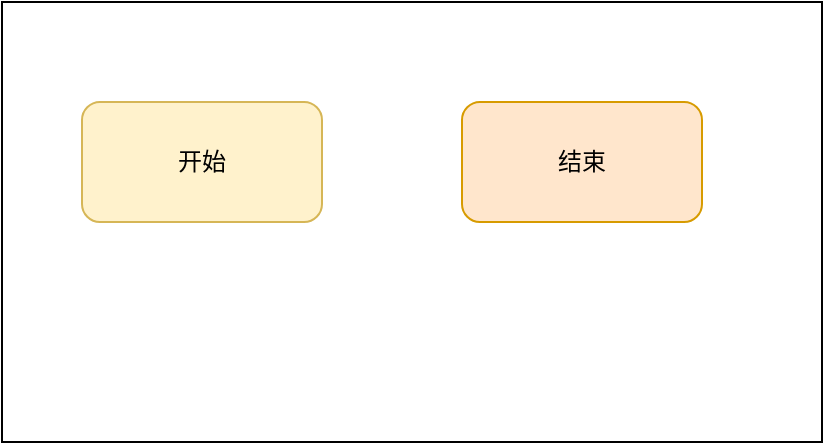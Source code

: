 <mxfile version="26.0.4">
  <diagram id="6a731a19-8d31-9384-78a2-239565b7b9f0" name="Page-1">
    <mxGraphModel dx="2603" dy="1573" grid="1" gridSize="10" guides="1" tooltips="1" connect="1" arrows="1" fold="1" page="1" pageScale="1" pageWidth="1169" pageHeight="827" background="none" math="0" shadow="0">
      <root>
        <mxCell id="0" />
        <mxCell id="1" parent="0" />
        <mxCell id="LcyuP8w0oWLG8xxyZ9vk-57" value="" style="rounded=0;whiteSpace=wrap;html=1;" parent="1" vertex="1">
          <mxGeometry x="-880" y="-720" width="410" height="220" as="geometry" />
        </mxCell>
        <mxCell id="LcyuP8w0oWLG8xxyZ9vk-55" value="开始" style="rounded=1;whiteSpace=wrap;html=1;fillColor=#fff2cc;strokeColor=#d6b656;" parent="1" vertex="1">
          <mxGeometry x="-840" y="-670" width="120" height="60" as="geometry" />
        </mxCell>
        <mxCell id="LcyuP8w0oWLG8xxyZ9vk-56" value="结束" style="rounded=1;whiteSpace=wrap;html=1;fillColor=#ffe6cc;strokeColor=#d79b00;" parent="1" vertex="1">
          <mxGeometry x="-650" y="-670" width="120" height="60" as="geometry" />
        </mxCell>
      </root>
    </mxGraphModel>
  </diagram>
</mxfile>
